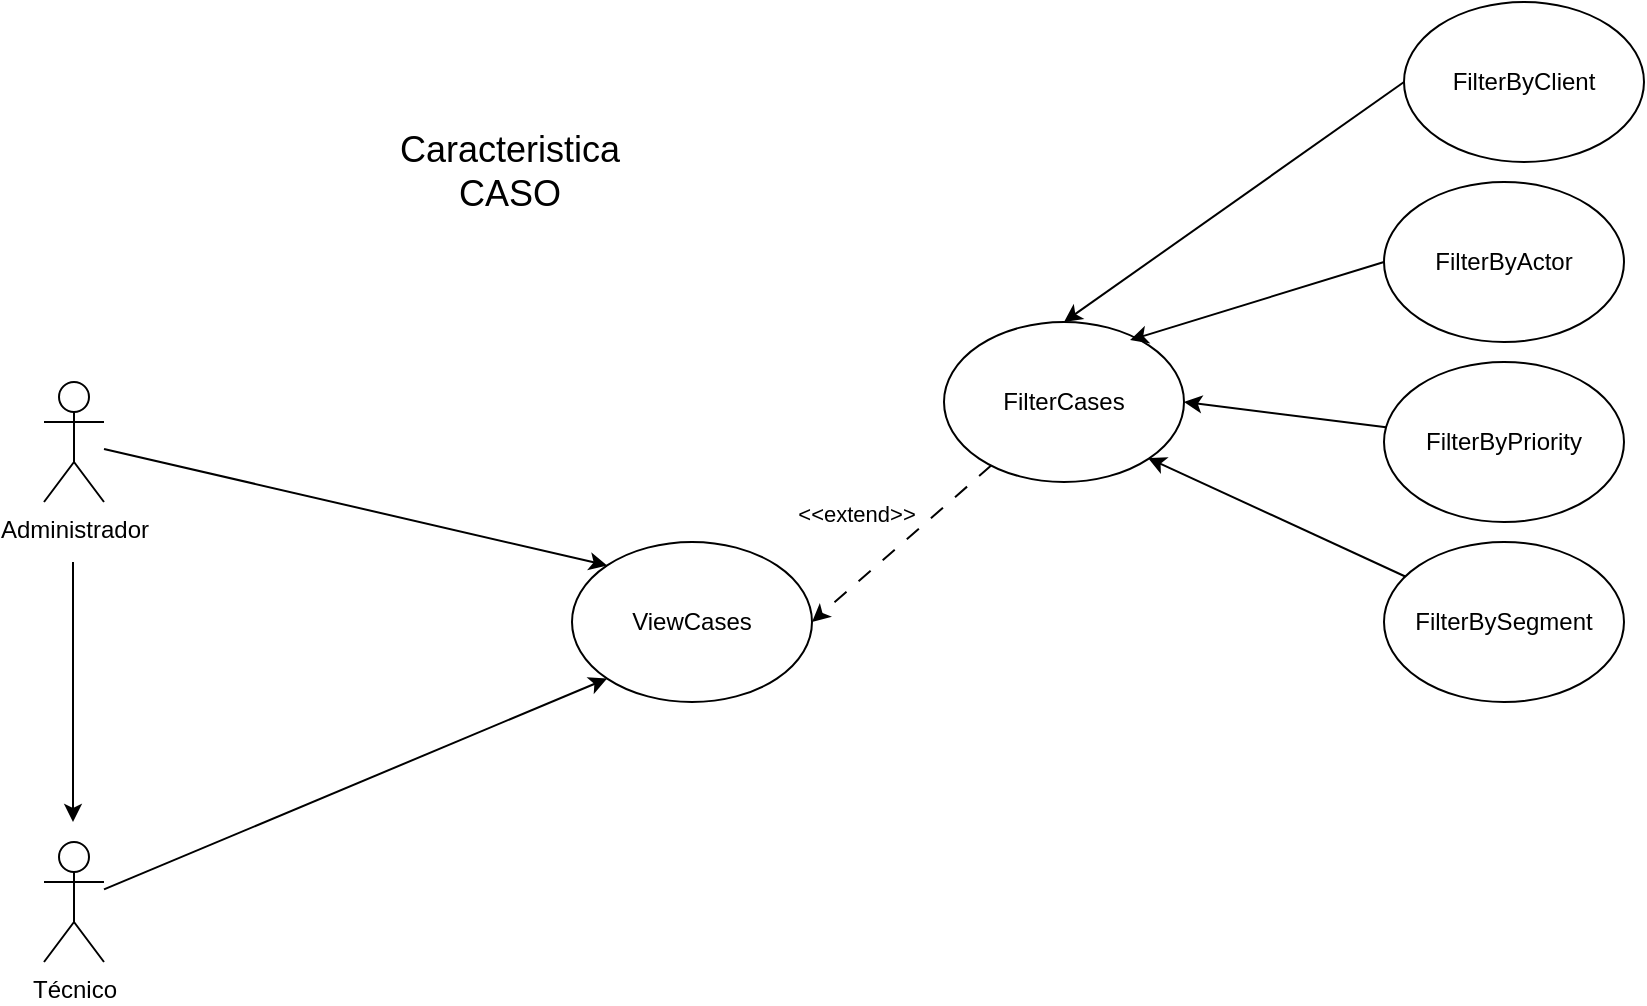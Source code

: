 <mxfile version="28.1.0">
  <diagram name="Página-1" id="58KHKjolmZH9Jl-Zs60m">
    <mxGraphModel dx="1426" dy="777" grid="1" gridSize="10" guides="1" tooltips="1" connect="1" arrows="1" fold="1" page="1" pageScale="1" pageWidth="827" pageHeight="1169" math="0" shadow="0">
      <root>
        <mxCell id="0" />
        <mxCell id="1" parent="0" />
        <mxCell id="pejVzQ1x4Z5_xWOsWl8--1" style="rounded=0;orthogonalLoop=1;jettySize=auto;html=1;entryX=0;entryY=1;entryDx=0;entryDy=0;" parent="1" source="pejVzQ1x4Z5_xWOsWl8--2" target="pejVzQ1x4Z5_xWOsWl8--5" edge="1">
          <mxGeometry relative="1" as="geometry" />
        </mxCell>
        <mxCell id="pejVzQ1x4Z5_xWOsWl8--2" value="Técnico" style="shape=umlActor;verticalLabelPosition=bottom;verticalAlign=top;html=1;outlineConnect=0;" parent="1" vertex="1">
          <mxGeometry x="170" y="480" width="30" height="60" as="geometry" />
        </mxCell>
        <mxCell id="pejVzQ1x4Z5_xWOsWl8--3" style="rounded=0;orthogonalLoop=1;jettySize=auto;html=1;entryX=0;entryY=0;entryDx=0;entryDy=0;" parent="1" source="pejVzQ1x4Z5_xWOsWl8--4" target="pejVzQ1x4Z5_xWOsWl8--5" edge="1">
          <mxGeometry relative="1" as="geometry" />
        </mxCell>
        <mxCell id="pejVzQ1x4Z5_xWOsWl8--4" value="Administrador" style="shape=umlActor;verticalLabelPosition=bottom;verticalAlign=top;html=1;outlineConnect=0;" parent="1" vertex="1">
          <mxGeometry x="170" y="250" width="30" height="60" as="geometry" />
        </mxCell>
        <mxCell id="pejVzQ1x4Z5_xWOsWl8--5" value="ViewCases" style="ellipse;whiteSpace=wrap;html=1;" parent="1" vertex="1">
          <mxGeometry x="434" y="330" width="120" height="80" as="geometry" />
        </mxCell>
        <mxCell id="pejVzQ1x4Z5_xWOsWl8--6" value="" style="endArrow=none;html=1;rounded=0;startArrow=classic;startFill=1;endFill=0;" parent="1" edge="1">
          <mxGeometry width="50" height="50" relative="1" as="geometry">
            <mxPoint x="184.5" y="470" as="sourcePoint" />
            <mxPoint x="184.5" y="340" as="targetPoint" />
          </mxGeometry>
        </mxCell>
        <mxCell id="toCsDj9fuco49Wam5Kvl-1" value="&lt;font style=&quot;font-size: 18px;&quot;&gt;Caracteristica&lt;/font&gt;&lt;div&gt;&lt;font style=&quot;font-size: 18px;&quot;&gt;CASO&lt;/font&gt;&lt;/div&gt;" style="text;html=1;align=center;verticalAlign=middle;whiteSpace=wrap;rounded=0;" parent="1" vertex="1">
          <mxGeometry x="300" y="130" width="206" height="30" as="geometry" />
        </mxCell>
        <mxCell id="VtQMLGaZWS-4TdvGDht8-3" style="rounded=0;orthogonalLoop=1;jettySize=auto;html=1;entryX=1;entryY=0.5;entryDx=0;entryDy=0;dashed=1;dashPattern=8 8;" edge="1" parent="1" source="VtQMLGaZWS-4TdvGDht8-2" target="pejVzQ1x4Z5_xWOsWl8--5">
          <mxGeometry relative="1" as="geometry" />
        </mxCell>
        <mxCell id="VtQMLGaZWS-4TdvGDht8-4" value="&amp;lt;&amp;lt;extend&amp;gt;&amp;gt;" style="edgeLabel;html=1;align=center;verticalAlign=middle;resizable=0;points=[];" vertex="1" connectable="0" parent="VtQMLGaZWS-4TdvGDht8-3">
          <mxGeometry x="-0.04" y="1" relative="1" as="geometry">
            <mxPoint x="-26" y="-14" as="offset" />
          </mxGeometry>
        </mxCell>
        <mxCell id="VtQMLGaZWS-4TdvGDht8-2" value="FilterCases" style="ellipse;whiteSpace=wrap;html=1;" vertex="1" parent="1">
          <mxGeometry x="620" y="220" width="120" height="80" as="geometry" />
        </mxCell>
        <mxCell id="VtQMLGaZWS-4TdvGDht8-6" style="rounded=0;orthogonalLoop=1;jettySize=auto;html=1;entryX=0.5;entryY=0;entryDx=0;entryDy=0;exitX=0;exitY=0.5;exitDx=0;exitDy=0;" edge="1" parent="1" source="VtQMLGaZWS-4TdvGDht8-5" target="VtQMLGaZWS-4TdvGDht8-2">
          <mxGeometry relative="1" as="geometry" />
        </mxCell>
        <mxCell id="VtQMLGaZWS-4TdvGDht8-5" value="FilterByClient" style="ellipse;whiteSpace=wrap;html=1;" vertex="1" parent="1">
          <mxGeometry x="850" y="60" width="120" height="80" as="geometry" />
        </mxCell>
        <mxCell id="VtQMLGaZWS-4TdvGDht8-10" style="rounded=0;orthogonalLoop=1;jettySize=auto;html=1;entryX=0.775;entryY=0.113;entryDx=0;entryDy=0;exitX=0;exitY=0.5;exitDx=0;exitDy=0;entryPerimeter=0;" edge="1" parent="1" source="VtQMLGaZWS-4TdvGDht8-7" target="VtQMLGaZWS-4TdvGDht8-2">
          <mxGeometry relative="1" as="geometry" />
        </mxCell>
        <mxCell id="VtQMLGaZWS-4TdvGDht8-7" value="FilterByActor" style="ellipse;whiteSpace=wrap;html=1;" vertex="1" parent="1">
          <mxGeometry x="840" y="150" width="120" height="80" as="geometry" />
        </mxCell>
        <mxCell id="VtQMLGaZWS-4TdvGDht8-11" style="rounded=0;orthogonalLoop=1;jettySize=auto;html=1;entryX=1;entryY=0.5;entryDx=0;entryDy=0;" edge="1" parent="1" source="VtQMLGaZWS-4TdvGDht8-8" target="VtQMLGaZWS-4TdvGDht8-2">
          <mxGeometry relative="1" as="geometry" />
        </mxCell>
        <mxCell id="VtQMLGaZWS-4TdvGDht8-8" value="FilterByPriority" style="ellipse;whiteSpace=wrap;html=1;" vertex="1" parent="1">
          <mxGeometry x="840" y="240" width="120" height="80" as="geometry" />
        </mxCell>
        <mxCell id="VtQMLGaZWS-4TdvGDht8-12" style="rounded=0;orthogonalLoop=1;jettySize=auto;html=1;" edge="1" parent="1" source="VtQMLGaZWS-4TdvGDht8-9">
          <mxGeometry relative="1" as="geometry">
            <mxPoint x="722" y="288" as="targetPoint" />
          </mxGeometry>
        </mxCell>
        <mxCell id="VtQMLGaZWS-4TdvGDht8-9" value="FilterBySegment" style="ellipse;whiteSpace=wrap;html=1;" vertex="1" parent="1">
          <mxGeometry x="840" y="330" width="120" height="80" as="geometry" />
        </mxCell>
      </root>
    </mxGraphModel>
  </diagram>
</mxfile>
